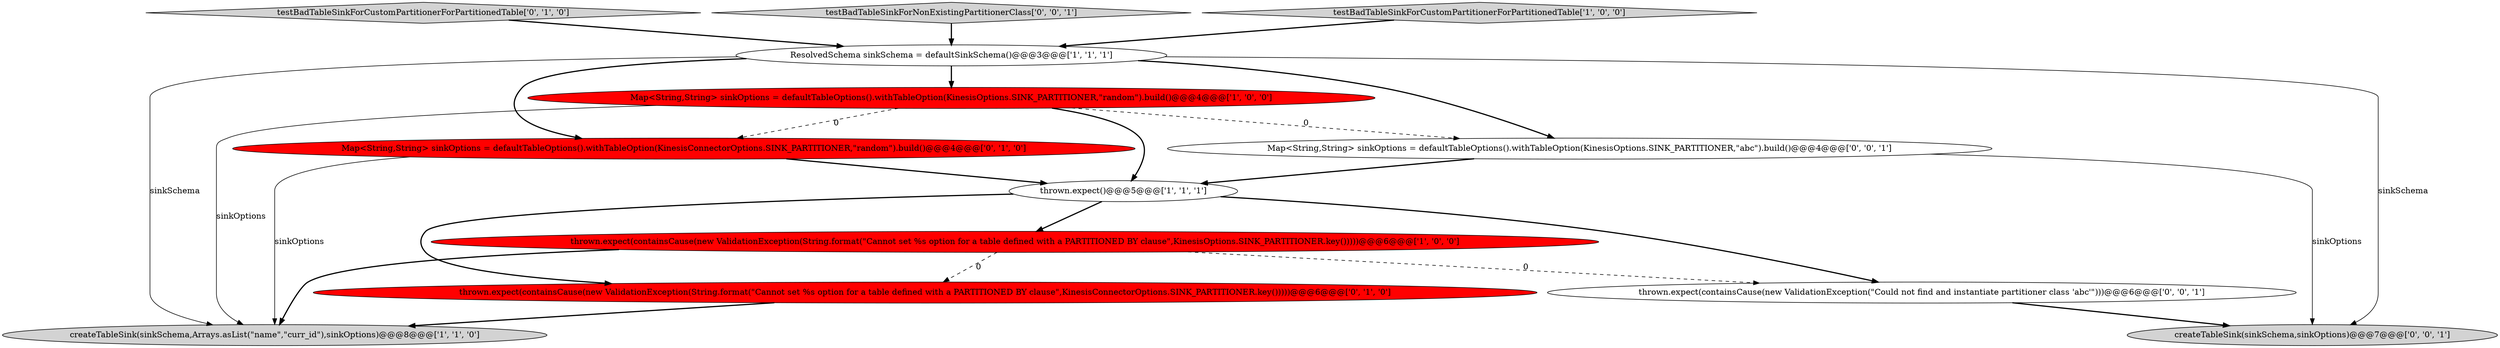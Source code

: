 digraph {
3 [style = filled, label = "thrown.expect()@@@5@@@['1', '1', '1']", fillcolor = white, shape = ellipse image = "AAA0AAABBB1BBB"];
7 [style = filled, label = "testBadTableSinkForCustomPartitionerForPartitionedTable['0', '1', '0']", fillcolor = lightgray, shape = diamond image = "AAA0AAABBB2BBB"];
9 [style = filled, label = "testBadTableSinkForNonExistingPartitionerClass['0', '0', '1']", fillcolor = lightgray, shape = diamond image = "AAA0AAABBB3BBB"];
10 [style = filled, label = "createTableSink(sinkSchema,sinkOptions)@@@7@@@['0', '0', '1']", fillcolor = lightgray, shape = ellipse image = "AAA0AAABBB3BBB"];
1 [style = filled, label = "thrown.expect(containsCause(new ValidationException(String.format(\"Cannot set %s option for a table defined with a PARTITIONED BY clause\",KinesisOptions.SINK_PARTITIONER.key()))))@@@6@@@['1', '0', '0']", fillcolor = red, shape = ellipse image = "AAA1AAABBB1BBB"];
6 [style = filled, label = "Map<String,String> sinkOptions = defaultTableOptions().withTableOption(KinesisConnectorOptions.SINK_PARTITIONER,\"random\").build()@@@4@@@['0', '1', '0']", fillcolor = red, shape = ellipse image = "AAA1AAABBB2BBB"];
12 [style = filled, label = "thrown.expect(containsCause(new ValidationException(\"Could not find and instantiate partitioner class 'abc'\")))@@@6@@@['0', '0', '1']", fillcolor = white, shape = ellipse image = "AAA0AAABBB3BBB"];
5 [style = filled, label = "testBadTableSinkForCustomPartitionerForPartitionedTable['1', '0', '0']", fillcolor = lightgray, shape = diamond image = "AAA0AAABBB1BBB"];
2 [style = filled, label = "createTableSink(sinkSchema,Arrays.asList(\"name\",\"curr_id\"),sinkOptions)@@@8@@@['1', '1', '0']", fillcolor = lightgray, shape = ellipse image = "AAA0AAABBB1BBB"];
11 [style = filled, label = "Map<String,String> sinkOptions = defaultTableOptions().withTableOption(KinesisOptions.SINK_PARTITIONER,\"abc\").build()@@@4@@@['0', '0', '1']", fillcolor = white, shape = ellipse image = "AAA0AAABBB3BBB"];
0 [style = filled, label = "Map<String,String> sinkOptions = defaultTableOptions().withTableOption(KinesisOptions.SINK_PARTITIONER,\"random\").build()@@@4@@@['1', '0', '0']", fillcolor = red, shape = ellipse image = "AAA1AAABBB1BBB"];
4 [style = filled, label = "ResolvedSchema sinkSchema = defaultSinkSchema()@@@3@@@['1', '1', '1']", fillcolor = white, shape = ellipse image = "AAA0AAABBB1BBB"];
8 [style = filled, label = "thrown.expect(containsCause(new ValidationException(String.format(\"Cannot set %s option for a table defined with a PARTITIONED BY clause\",KinesisConnectorOptions.SINK_PARTITIONER.key()))))@@@6@@@['0', '1', '0']", fillcolor = red, shape = ellipse image = "AAA1AAABBB2BBB"];
0->3 [style = bold, label=""];
6->3 [style = bold, label=""];
4->2 [style = solid, label="sinkSchema"];
3->1 [style = bold, label=""];
4->6 [style = bold, label=""];
9->4 [style = bold, label=""];
0->6 [style = dashed, label="0"];
6->2 [style = solid, label="sinkOptions"];
0->2 [style = solid, label="sinkOptions"];
0->11 [style = dashed, label="0"];
7->4 [style = bold, label=""];
3->12 [style = bold, label=""];
4->10 [style = solid, label="sinkSchema"];
4->0 [style = bold, label=""];
1->12 [style = dashed, label="0"];
12->10 [style = bold, label=""];
11->10 [style = solid, label="sinkOptions"];
8->2 [style = bold, label=""];
11->3 [style = bold, label=""];
3->8 [style = bold, label=""];
5->4 [style = bold, label=""];
1->8 [style = dashed, label="0"];
1->2 [style = bold, label=""];
4->11 [style = bold, label=""];
}
